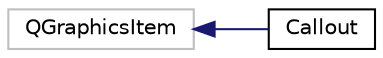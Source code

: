 digraph "Graphical Class Hierarchy"
{
  edge [fontname="Helvetica",fontsize="10",labelfontname="Helvetica",labelfontsize="10"];
  node [fontname="Helvetica",fontsize="10",shape=record];
  rankdir="LR";
  Node59 [label="QGraphicsItem",height=0.2,width=0.4,color="grey75", fillcolor="white", style="filled"];
  Node59 -> Node0 [dir="back",color="midnightblue",fontsize="10",style="solid",fontname="Helvetica"];
  Node0 [label="Callout",height=0.2,width=0.4,color="black", fillcolor="white", style="filled",URL="$class_callout.html"];
}
